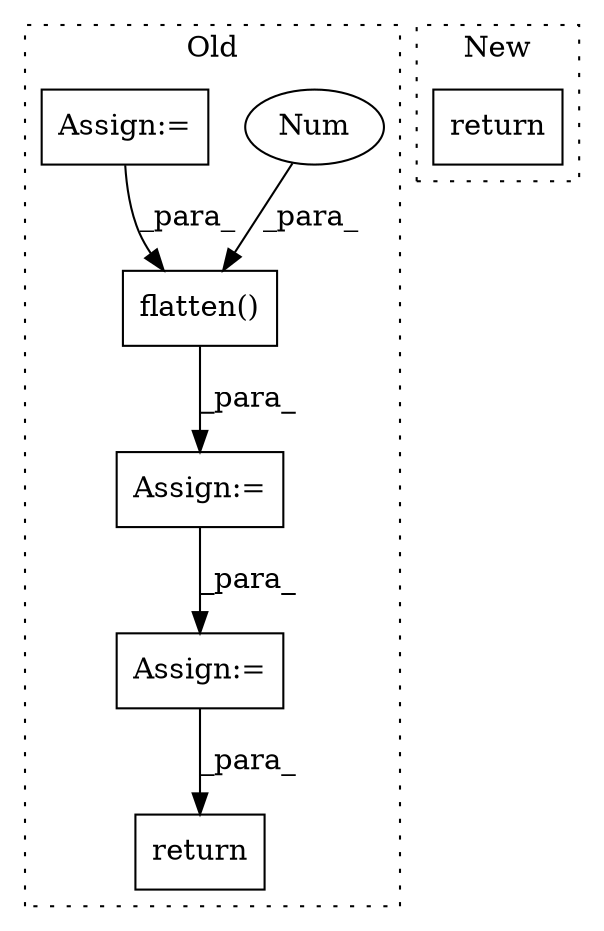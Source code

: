 digraph G {
subgraph cluster0 {
1 [label="flatten()" a="75" s="1246,1264" l="14,1" shape="box"];
3 [label="return" a="93" s="1299" l="7" shape="box"];
4 [label="Assign:=" a="68" s="1243" l="3" shape="box"];
5 [label="Num" a="76" s="1263" l="1" shape="ellipse"];
6 [label="Assign:=" a="68" s="1212" l="3" shape="box"];
7 [label="Assign:=" a="68" s="1275" l="3" shape="box"];
label = "Old";
style="dotted";
}
subgraph cluster1 {
2 [label="return" a="93" s="1451" l="7" shape="box"];
label = "New";
style="dotted";
}
1 -> 4 [label="_para_"];
4 -> 7 [label="_para_"];
5 -> 1 [label="_para_"];
6 -> 1 [label="_para_"];
7 -> 3 [label="_para_"];
}